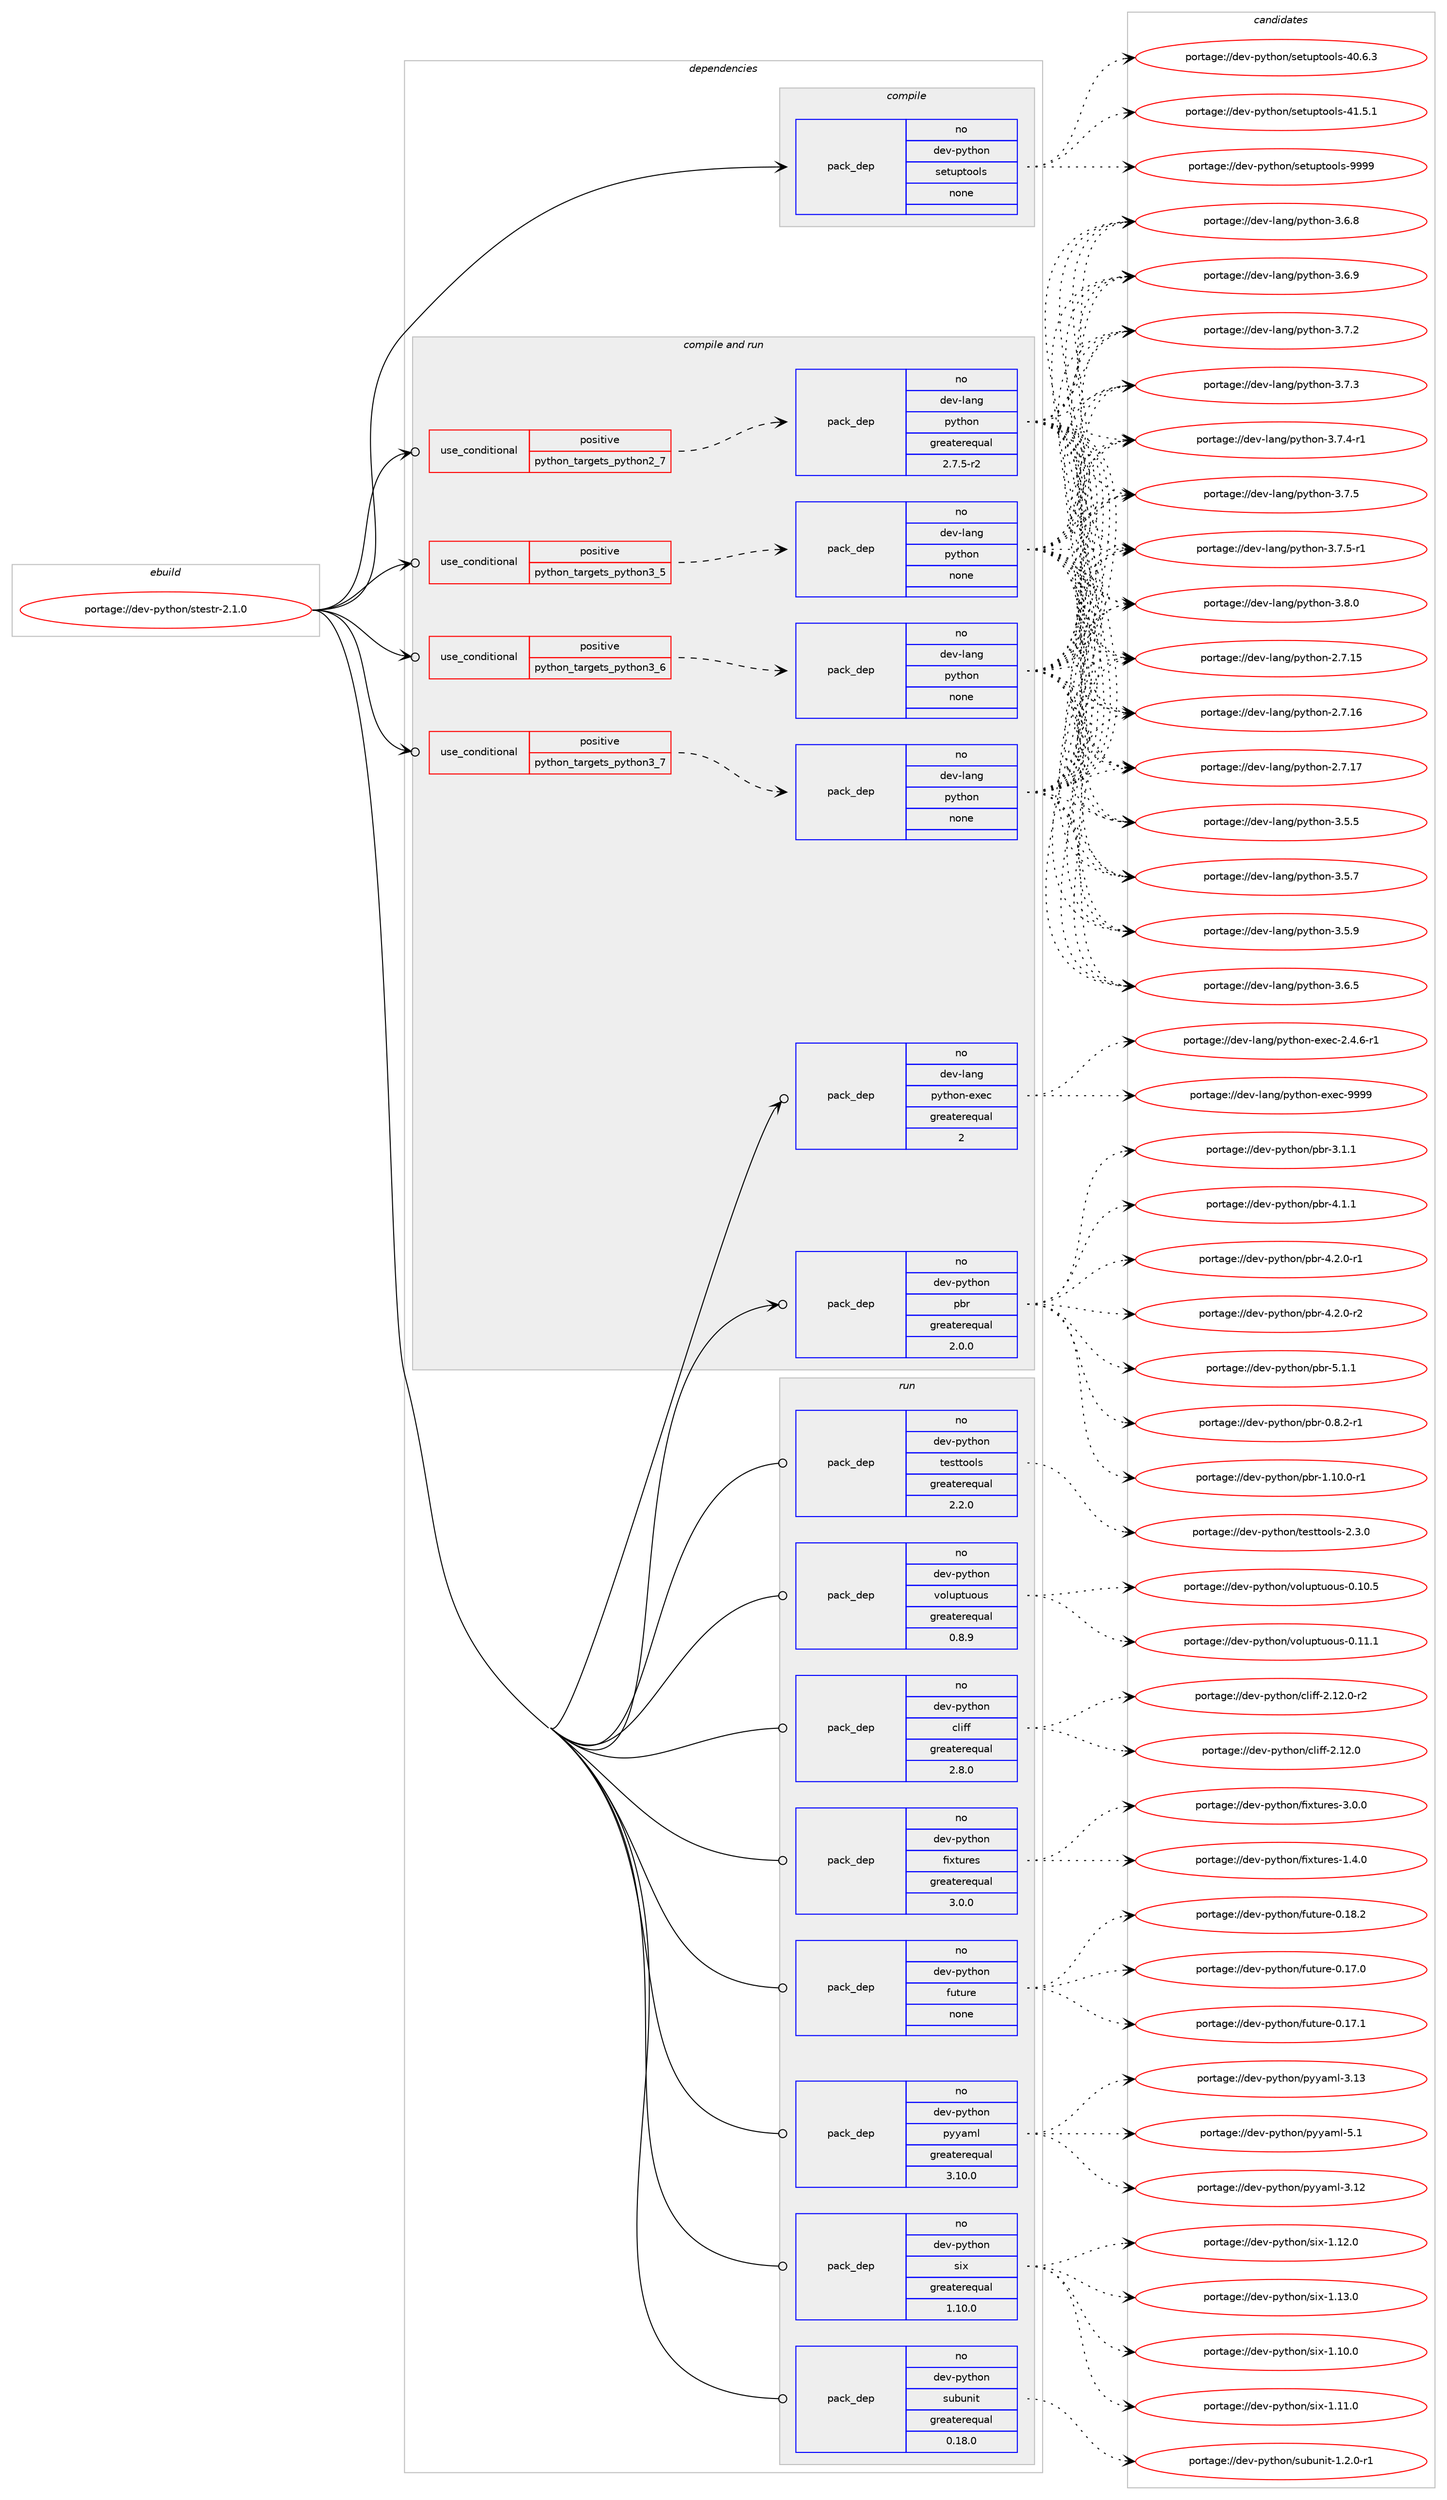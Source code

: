 digraph prolog {

# *************
# Graph options
# *************

newrank=true;
concentrate=true;
compound=true;
graph [rankdir=LR,fontname=Helvetica,fontsize=10,ranksep=1.5];#, ranksep=2.5, nodesep=0.2];
edge  [arrowhead=vee];
node  [fontname=Helvetica,fontsize=10];

# **********
# The ebuild
# **********

subgraph cluster_leftcol {
color=gray;
rank=same;
label=<<i>ebuild</i>>;
id [label="portage://dev-python/stestr-2.1.0", color=red, width=4, href="../dev-python/stestr-2.1.0.svg"];
}

# ****************
# The dependencies
# ****************

subgraph cluster_midcol {
color=gray;
label=<<i>dependencies</i>>;
subgraph cluster_compile {
fillcolor="#eeeeee";
style=filled;
label=<<i>compile</i>>;
subgraph pack131590 {
dependency174274 [label=<<TABLE BORDER="0" CELLBORDER="1" CELLSPACING="0" CELLPADDING="4" WIDTH="220"><TR><TD ROWSPAN="6" CELLPADDING="30">pack_dep</TD></TR><TR><TD WIDTH="110">no</TD></TR><TR><TD>dev-python</TD></TR><TR><TD>setuptools</TD></TR><TR><TD>none</TD></TR><TR><TD></TD></TR></TABLE>>, shape=none, color=blue];
}
id:e -> dependency174274:w [weight=20,style="solid",arrowhead="vee"];
}
subgraph cluster_compileandrun {
fillcolor="#eeeeee";
style=filled;
label=<<i>compile and run</i>>;
subgraph cond39281 {
dependency174275 [label=<<TABLE BORDER="0" CELLBORDER="1" CELLSPACING="0" CELLPADDING="4"><TR><TD ROWSPAN="3" CELLPADDING="10">use_conditional</TD></TR><TR><TD>positive</TD></TR><TR><TD>python_targets_python2_7</TD></TR></TABLE>>, shape=none, color=red];
subgraph pack131591 {
dependency174276 [label=<<TABLE BORDER="0" CELLBORDER="1" CELLSPACING="0" CELLPADDING="4" WIDTH="220"><TR><TD ROWSPAN="6" CELLPADDING="30">pack_dep</TD></TR><TR><TD WIDTH="110">no</TD></TR><TR><TD>dev-lang</TD></TR><TR><TD>python</TD></TR><TR><TD>greaterequal</TD></TR><TR><TD>2.7.5-r2</TD></TR></TABLE>>, shape=none, color=blue];
}
dependency174275:e -> dependency174276:w [weight=20,style="dashed",arrowhead="vee"];
}
id:e -> dependency174275:w [weight=20,style="solid",arrowhead="odotvee"];
subgraph cond39282 {
dependency174277 [label=<<TABLE BORDER="0" CELLBORDER="1" CELLSPACING="0" CELLPADDING="4"><TR><TD ROWSPAN="3" CELLPADDING="10">use_conditional</TD></TR><TR><TD>positive</TD></TR><TR><TD>python_targets_python3_5</TD></TR></TABLE>>, shape=none, color=red];
subgraph pack131592 {
dependency174278 [label=<<TABLE BORDER="0" CELLBORDER="1" CELLSPACING="0" CELLPADDING="4" WIDTH="220"><TR><TD ROWSPAN="6" CELLPADDING="30">pack_dep</TD></TR><TR><TD WIDTH="110">no</TD></TR><TR><TD>dev-lang</TD></TR><TR><TD>python</TD></TR><TR><TD>none</TD></TR><TR><TD></TD></TR></TABLE>>, shape=none, color=blue];
}
dependency174277:e -> dependency174278:w [weight=20,style="dashed",arrowhead="vee"];
}
id:e -> dependency174277:w [weight=20,style="solid",arrowhead="odotvee"];
subgraph cond39283 {
dependency174279 [label=<<TABLE BORDER="0" CELLBORDER="1" CELLSPACING="0" CELLPADDING="4"><TR><TD ROWSPAN="3" CELLPADDING="10">use_conditional</TD></TR><TR><TD>positive</TD></TR><TR><TD>python_targets_python3_6</TD></TR></TABLE>>, shape=none, color=red];
subgraph pack131593 {
dependency174280 [label=<<TABLE BORDER="0" CELLBORDER="1" CELLSPACING="0" CELLPADDING="4" WIDTH="220"><TR><TD ROWSPAN="6" CELLPADDING="30">pack_dep</TD></TR><TR><TD WIDTH="110">no</TD></TR><TR><TD>dev-lang</TD></TR><TR><TD>python</TD></TR><TR><TD>none</TD></TR><TR><TD></TD></TR></TABLE>>, shape=none, color=blue];
}
dependency174279:e -> dependency174280:w [weight=20,style="dashed",arrowhead="vee"];
}
id:e -> dependency174279:w [weight=20,style="solid",arrowhead="odotvee"];
subgraph cond39284 {
dependency174281 [label=<<TABLE BORDER="0" CELLBORDER="1" CELLSPACING="0" CELLPADDING="4"><TR><TD ROWSPAN="3" CELLPADDING="10">use_conditional</TD></TR><TR><TD>positive</TD></TR><TR><TD>python_targets_python3_7</TD></TR></TABLE>>, shape=none, color=red];
subgraph pack131594 {
dependency174282 [label=<<TABLE BORDER="0" CELLBORDER="1" CELLSPACING="0" CELLPADDING="4" WIDTH="220"><TR><TD ROWSPAN="6" CELLPADDING="30">pack_dep</TD></TR><TR><TD WIDTH="110">no</TD></TR><TR><TD>dev-lang</TD></TR><TR><TD>python</TD></TR><TR><TD>none</TD></TR><TR><TD></TD></TR></TABLE>>, shape=none, color=blue];
}
dependency174281:e -> dependency174282:w [weight=20,style="dashed",arrowhead="vee"];
}
id:e -> dependency174281:w [weight=20,style="solid",arrowhead="odotvee"];
subgraph pack131595 {
dependency174283 [label=<<TABLE BORDER="0" CELLBORDER="1" CELLSPACING="0" CELLPADDING="4" WIDTH="220"><TR><TD ROWSPAN="6" CELLPADDING="30">pack_dep</TD></TR><TR><TD WIDTH="110">no</TD></TR><TR><TD>dev-lang</TD></TR><TR><TD>python-exec</TD></TR><TR><TD>greaterequal</TD></TR><TR><TD>2</TD></TR></TABLE>>, shape=none, color=blue];
}
id:e -> dependency174283:w [weight=20,style="solid",arrowhead="odotvee"];
subgraph pack131596 {
dependency174284 [label=<<TABLE BORDER="0" CELLBORDER="1" CELLSPACING="0" CELLPADDING="4" WIDTH="220"><TR><TD ROWSPAN="6" CELLPADDING="30">pack_dep</TD></TR><TR><TD WIDTH="110">no</TD></TR><TR><TD>dev-python</TD></TR><TR><TD>pbr</TD></TR><TR><TD>greaterequal</TD></TR><TR><TD>2.0.0</TD></TR></TABLE>>, shape=none, color=blue];
}
id:e -> dependency174284:w [weight=20,style="solid",arrowhead="odotvee"];
}
subgraph cluster_run {
fillcolor="#eeeeee";
style=filled;
label=<<i>run</i>>;
subgraph pack131597 {
dependency174285 [label=<<TABLE BORDER="0" CELLBORDER="1" CELLSPACING="0" CELLPADDING="4" WIDTH="220"><TR><TD ROWSPAN="6" CELLPADDING="30">pack_dep</TD></TR><TR><TD WIDTH="110">no</TD></TR><TR><TD>dev-python</TD></TR><TR><TD>cliff</TD></TR><TR><TD>greaterequal</TD></TR><TR><TD>2.8.0</TD></TR></TABLE>>, shape=none, color=blue];
}
id:e -> dependency174285:w [weight=20,style="solid",arrowhead="odot"];
subgraph pack131598 {
dependency174286 [label=<<TABLE BORDER="0" CELLBORDER="1" CELLSPACING="0" CELLPADDING="4" WIDTH="220"><TR><TD ROWSPAN="6" CELLPADDING="30">pack_dep</TD></TR><TR><TD WIDTH="110">no</TD></TR><TR><TD>dev-python</TD></TR><TR><TD>fixtures</TD></TR><TR><TD>greaterequal</TD></TR><TR><TD>3.0.0</TD></TR></TABLE>>, shape=none, color=blue];
}
id:e -> dependency174286:w [weight=20,style="solid",arrowhead="odot"];
subgraph pack131599 {
dependency174287 [label=<<TABLE BORDER="0" CELLBORDER="1" CELLSPACING="0" CELLPADDING="4" WIDTH="220"><TR><TD ROWSPAN="6" CELLPADDING="30">pack_dep</TD></TR><TR><TD WIDTH="110">no</TD></TR><TR><TD>dev-python</TD></TR><TR><TD>future</TD></TR><TR><TD>none</TD></TR><TR><TD></TD></TR></TABLE>>, shape=none, color=blue];
}
id:e -> dependency174287:w [weight=20,style="solid",arrowhead="odot"];
subgraph pack131600 {
dependency174288 [label=<<TABLE BORDER="0" CELLBORDER="1" CELLSPACING="0" CELLPADDING="4" WIDTH="220"><TR><TD ROWSPAN="6" CELLPADDING="30">pack_dep</TD></TR><TR><TD WIDTH="110">no</TD></TR><TR><TD>dev-python</TD></TR><TR><TD>pyyaml</TD></TR><TR><TD>greaterequal</TD></TR><TR><TD>3.10.0</TD></TR></TABLE>>, shape=none, color=blue];
}
id:e -> dependency174288:w [weight=20,style="solid",arrowhead="odot"];
subgraph pack131601 {
dependency174289 [label=<<TABLE BORDER="0" CELLBORDER="1" CELLSPACING="0" CELLPADDING="4" WIDTH="220"><TR><TD ROWSPAN="6" CELLPADDING="30">pack_dep</TD></TR><TR><TD WIDTH="110">no</TD></TR><TR><TD>dev-python</TD></TR><TR><TD>six</TD></TR><TR><TD>greaterequal</TD></TR><TR><TD>1.10.0</TD></TR></TABLE>>, shape=none, color=blue];
}
id:e -> dependency174289:w [weight=20,style="solid",arrowhead="odot"];
subgraph pack131602 {
dependency174290 [label=<<TABLE BORDER="0" CELLBORDER="1" CELLSPACING="0" CELLPADDING="4" WIDTH="220"><TR><TD ROWSPAN="6" CELLPADDING="30">pack_dep</TD></TR><TR><TD WIDTH="110">no</TD></TR><TR><TD>dev-python</TD></TR><TR><TD>subunit</TD></TR><TR><TD>greaterequal</TD></TR><TR><TD>0.18.0</TD></TR></TABLE>>, shape=none, color=blue];
}
id:e -> dependency174290:w [weight=20,style="solid",arrowhead="odot"];
subgraph pack131603 {
dependency174291 [label=<<TABLE BORDER="0" CELLBORDER="1" CELLSPACING="0" CELLPADDING="4" WIDTH="220"><TR><TD ROWSPAN="6" CELLPADDING="30">pack_dep</TD></TR><TR><TD WIDTH="110">no</TD></TR><TR><TD>dev-python</TD></TR><TR><TD>testtools</TD></TR><TR><TD>greaterequal</TD></TR><TR><TD>2.2.0</TD></TR></TABLE>>, shape=none, color=blue];
}
id:e -> dependency174291:w [weight=20,style="solid",arrowhead="odot"];
subgraph pack131604 {
dependency174292 [label=<<TABLE BORDER="0" CELLBORDER="1" CELLSPACING="0" CELLPADDING="4" WIDTH="220"><TR><TD ROWSPAN="6" CELLPADDING="30">pack_dep</TD></TR><TR><TD WIDTH="110">no</TD></TR><TR><TD>dev-python</TD></TR><TR><TD>voluptuous</TD></TR><TR><TD>greaterequal</TD></TR><TR><TD>0.8.9</TD></TR></TABLE>>, shape=none, color=blue];
}
id:e -> dependency174292:w [weight=20,style="solid",arrowhead="odot"];
}
}

# **************
# The candidates
# **************

subgraph cluster_choices {
rank=same;
color=gray;
label=<<i>candidates</i>>;

subgraph choice131590 {
color=black;
nodesep=1;
choiceportage100101118451121211161041111104711510111611711211611111110811545524846544651 [label="portage://dev-python/setuptools-40.6.3", color=red, width=4,href="../dev-python/setuptools-40.6.3.svg"];
choiceportage100101118451121211161041111104711510111611711211611111110811545524946534649 [label="portage://dev-python/setuptools-41.5.1", color=red, width=4,href="../dev-python/setuptools-41.5.1.svg"];
choiceportage10010111845112121116104111110471151011161171121161111111081154557575757 [label="portage://dev-python/setuptools-9999", color=red, width=4,href="../dev-python/setuptools-9999.svg"];
dependency174274:e -> choiceportage100101118451121211161041111104711510111611711211611111110811545524846544651:w [style=dotted,weight="100"];
dependency174274:e -> choiceportage100101118451121211161041111104711510111611711211611111110811545524946534649:w [style=dotted,weight="100"];
dependency174274:e -> choiceportage10010111845112121116104111110471151011161171121161111111081154557575757:w [style=dotted,weight="100"];
}
subgraph choice131591 {
color=black;
nodesep=1;
choiceportage10010111845108971101034711212111610411111045504655464953 [label="portage://dev-lang/python-2.7.15", color=red, width=4,href="../dev-lang/python-2.7.15.svg"];
choiceportage10010111845108971101034711212111610411111045504655464954 [label="portage://dev-lang/python-2.7.16", color=red, width=4,href="../dev-lang/python-2.7.16.svg"];
choiceportage10010111845108971101034711212111610411111045504655464955 [label="portage://dev-lang/python-2.7.17", color=red, width=4,href="../dev-lang/python-2.7.17.svg"];
choiceportage100101118451089711010347112121116104111110455146534653 [label="portage://dev-lang/python-3.5.5", color=red, width=4,href="../dev-lang/python-3.5.5.svg"];
choiceportage100101118451089711010347112121116104111110455146534655 [label="portage://dev-lang/python-3.5.7", color=red, width=4,href="../dev-lang/python-3.5.7.svg"];
choiceportage100101118451089711010347112121116104111110455146534657 [label="portage://dev-lang/python-3.5.9", color=red, width=4,href="../dev-lang/python-3.5.9.svg"];
choiceportage100101118451089711010347112121116104111110455146544653 [label="portage://dev-lang/python-3.6.5", color=red, width=4,href="../dev-lang/python-3.6.5.svg"];
choiceportage100101118451089711010347112121116104111110455146544656 [label="portage://dev-lang/python-3.6.8", color=red, width=4,href="../dev-lang/python-3.6.8.svg"];
choiceportage100101118451089711010347112121116104111110455146544657 [label="portage://dev-lang/python-3.6.9", color=red, width=4,href="../dev-lang/python-3.6.9.svg"];
choiceportage100101118451089711010347112121116104111110455146554650 [label="portage://dev-lang/python-3.7.2", color=red, width=4,href="../dev-lang/python-3.7.2.svg"];
choiceportage100101118451089711010347112121116104111110455146554651 [label="portage://dev-lang/python-3.7.3", color=red, width=4,href="../dev-lang/python-3.7.3.svg"];
choiceportage1001011184510897110103471121211161041111104551465546524511449 [label="portage://dev-lang/python-3.7.4-r1", color=red, width=4,href="../dev-lang/python-3.7.4-r1.svg"];
choiceportage100101118451089711010347112121116104111110455146554653 [label="portage://dev-lang/python-3.7.5", color=red, width=4,href="../dev-lang/python-3.7.5.svg"];
choiceportage1001011184510897110103471121211161041111104551465546534511449 [label="portage://dev-lang/python-3.7.5-r1", color=red, width=4,href="../dev-lang/python-3.7.5-r1.svg"];
choiceportage100101118451089711010347112121116104111110455146564648 [label="portage://dev-lang/python-3.8.0", color=red, width=4,href="../dev-lang/python-3.8.0.svg"];
dependency174276:e -> choiceportage10010111845108971101034711212111610411111045504655464953:w [style=dotted,weight="100"];
dependency174276:e -> choiceportage10010111845108971101034711212111610411111045504655464954:w [style=dotted,weight="100"];
dependency174276:e -> choiceportage10010111845108971101034711212111610411111045504655464955:w [style=dotted,weight="100"];
dependency174276:e -> choiceportage100101118451089711010347112121116104111110455146534653:w [style=dotted,weight="100"];
dependency174276:e -> choiceportage100101118451089711010347112121116104111110455146534655:w [style=dotted,weight="100"];
dependency174276:e -> choiceportage100101118451089711010347112121116104111110455146534657:w [style=dotted,weight="100"];
dependency174276:e -> choiceportage100101118451089711010347112121116104111110455146544653:w [style=dotted,weight="100"];
dependency174276:e -> choiceportage100101118451089711010347112121116104111110455146544656:w [style=dotted,weight="100"];
dependency174276:e -> choiceportage100101118451089711010347112121116104111110455146544657:w [style=dotted,weight="100"];
dependency174276:e -> choiceportage100101118451089711010347112121116104111110455146554650:w [style=dotted,weight="100"];
dependency174276:e -> choiceportage100101118451089711010347112121116104111110455146554651:w [style=dotted,weight="100"];
dependency174276:e -> choiceportage1001011184510897110103471121211161041111104551465546524511449:w [style=dotted,weight="100"];
dependency174276:e -> choiceportage100101118451089711010347112121116104111110455146554653:w [style=dotted,weight="100"];
dependency174276:e -> choiceportage1001011184510897110103471121211161041111104551465546534511449:w [style=dotted,weight="100"];
dependency174276:e -> choiceportage100101118451089711010347112121116104111110455146564648:w [style=dotted,weight="100"];
}
subgraph choice131592 {
color=black;
nodesep=1;
choiceportage10010111845108971101034711212111610411111045504655464953 [label="portage://dev-lang/python-2.7.15", color=red, width=4,href="../dev-lang/python-2.7.15.svg"];
choiceportage10010111845108971101034711212111610411111045504655464954 [label="portage://dev-lang/python-2.7.16", color=red, width=4,href="../dev-lang/python-2.7.16.svg"];
choiceportage10010111845108971101034711212111610411111045504655464955 [label="portage://dev-lang/python-2.7.17", color=red, width=4,href="../dev-lang/python-2.7.17.svg"];
choiceportage100101118451089711010347112121116104111110455146534653 [label="portage://dev-lang/python-3.5.5", color=red, width=4,href="../dev-lang/python-3.5.5.svg"];
choiceportage100101118451089711010347112121116104111110455146534655 [label="portage://dev-lang/python-3.5.7", color=red, width=4,href="../dev-lang/python-3.5.7.svg"];
choiceportage100101118451089711010347112121116104111110455146534657 [label="portage://dev-lang/python-3.5.9", color=red, width=4,href="../dev-lang/python-3.5.9.svg"];
choiceportage100101118451089711010347112121116104111110455146544653 [label="portage://dev-lang/python-3.6.5", color=red, width=4,href="../dev-lang/python-3.6.5.svg"];
choiceportage100101118451089711010347112121116104111110455146544656 [label="portage://dev-lang/python-3.6.8", color=red, width=4,href="../dev-lang/python-3.6.8.svg"];
choiceportage100101118451089711010347112121116104111110455146544657 [label="portage://dev-lang/python-3.6.9", color=red, width=4,href="../dev-lang/python-3.6.9.svg"];
choiceportage100101118451089711010347112121116104111110455146554650 [label="portage://dev-lang/python-3.7.2", color=red, width=4,href="../dev-lang/python-3.7.2.svg"];
choiceportage100101118451089711010347112121116104111110455146554651 [label="portage://dev-lang/python-3.7.3", color=red, width=4,href="../dev-lang/python-3.7.3.svg"];
choiceportage1001011184510897110103471121211161041111104551465546524511449 [label="portage://dev-lang/python-3.7.4-r1", color=red, width=4,href="../dev-lang/python-3.7.4-r1.svg"];
choiceportage100101118451089711010347112121116104111110455146554653 [label="portage://dev-lang/python-3.7.5", color=red, width=4,href="../dev-lang/python-3.7.5.svg"];
choiceportage1001011184510897110103471121211161041111104551465546534511449 [label="portage://dev-lang/python-3.7.5-r1", color=red, width=4,href="../dev-lang/python-3.7.5-r1.svg"];
choiceportage100101118451089711010347112121116104111110455146564648 [label="portage://dev-lang/python-3.8.0", color=red, width=4,href="../dev-lang/python-3.8.0.svg"];
dependency174278:e -> choiceportage10010111845108971101034711212111610411111045504655464953:w [style=dotted,weight="100"];
dependency174278:e -> choiceportage10010111845108971101034711212111610411111045504655464954:w [style=dotted,weight="100"];
dependency174278:e -> choiceportage10010111845108971101034711212111610411111045504655464955:w [style=dotted,weight="100"];
dependency174278:e -> choiceportage100101118451089711010347112121116104111110455146534653:w [style=dotted,weight="100"];
dependency174278:e -> choiceportage100101118451089711010347112121116104111110455146534655:w [style=dotted,weight="100"];
dependency174278:e -> choiceportage100101118451089711010347112121116104111110455146534657:w [style=dotted,weight="100"];
dependency174278:e -> choiceportage100101118451089711010347112121116104111110455146544653:w [style=dotted,weight="100"];
dependency174278:e -> choiceportage100101118451089711010347112121116104111110455146544656:w [style=dotted,weight="100"];
dependency174278:e -> choiceportage100101118451089711010347112121116104111110455146544657:w [style=dotted,weight="100"];
dependency174278:e -> choiceportage100101118451089711010347112121116104111110455146554650:w [style=dotted,weight="100"];
dependency174278:e -> choiceportage100101118451089711010347112121116104111110455146554651:w [style=dotted,weight="100"];
dependency174278:e -> choiceportage1001011184510897110103471121211161041111104551465546524511449:w [style=dotted,weight="100"];
dependency174278:e -> choiceportage100101118451089711010347112121116104111110455146554653:w [style=dotted,weight="100"];
dependency174278:e -> choiceportage1001011184510897110103471121211161041111104551465546534511449:w [style=dotted,weight="100"];
dependency174278:e -> choiceportage100101118451089711010347112121116104111110455146564648:w [style=dotted,weight="100"];
}
subgraph choice131593 {
color=black;
nodesep=1;
choiceportage10010111845108971101034711212111610411111045504655464953 [label="portage://dev-lang/python-2.7.15", color=red, width=4,href="../dev-lang/python-2.7.15.svg"];
choiceportage10010111845108971101034711212111610411111045504655464954 [label="portage://dev-lang/python-2.7.16", color=red, width=4,href="../dev-lang/python-2.7.16.svg"];
choiceportage10010111845108971101034711212111610411111045504655464955 [label="portage://dev-lang/python-2.7.17", color=red, width=4,href="../dev-lang/python-2.7.17.svg"];
choiceportage100101118451089711010347112121116104111110455146534653 [label="portage://dev-lang/python-3.5.5", color=red, width=4,href="../dev-lang/python-3.5.5.svg"];
choiceportage100101118451089711010347112121116104111110455146534655 [label="portage://dev-lang/python-3.5.7", color=red, width=4,href="../dev-lang/python-3.5.7.svg"];
choiceportage100101118451089711010347112121116104111110455146534657 [label="portage://dev-lang/python-3.5.9", color=red, width=4,href="../dev-lang/python-3.5.9.svg"];
choiceportage100101118451089711010347112121116104111110455146544653 [label="portage://dev-lang/python-3.6.5", color=red, width=4,href="../dev-lang/python-3.6.5.svg"];
choiceportage100101118451089711010347112121116104111110455146544656 [label="portage://dev-lang/python-3.6.8", color=red, width=4,href="../dev-lang/python-3.6.8.svg"];
choiceportage100101118451089711010347112121116104111110455146544657 [label="portage://dev-lang/python-3.6.9", color=red, width=4,href="../dev-lang/python-3.6.9.svg"];
choiceportage100101118451089711010347112121116104111110455146554650 [label="portage://dev-lang/python-3.7.2", color=red, width=4,href="../dev-lang/python-3.7.2.svg"];
choiceportage100101118451089711010347112121116104111110455146554651 [label="portage://dev-lang/python-3.7.3", color=red, width=4,href="../dev-lang/python-3.7.3.svg"];
choiceportage1001011184510897110103471121211161041111104551465546524511449 [label="portage://dev-lang/python-3.7.4-r1", color=red, width=4,href="../dev-lang/python-3.7.4-r1.svg"];
choiceportage100101118451089711010347112121116104111110455146554653 [label="portage://dev-lang/python-3.7.5", color=red, width=4,href="../dev-lang/python-3.7.5.svg"];
choiceportage1001011184510897110103471121211161041111104551465546534511449 [label="portage://dev-lang/python-3.7.5-r1", color=red, width=4,href="../dev-lang/python-3.7.5-r1.svg"];
choiceportage100101118451089711010347112121116104111110455146564648 [label="portage://dev-lang/python-3.8.0", color=red, width=4,href="../dev-lang/python-3.8.0.svg"];
dependency174280:e -> choiceportage10010111845108971101034711212111610411111045504655464953:w [style=dotted,weight="100"];
dependency174280:e -> choiceportage10010111845108971101034711212111610411111045504655464954:w [style=dotted,weight="100"];
dependency174280:e -> choiceportage10010111845108971101034711212111610411111045504655464955:w [style=dotted,weight="100"];
dependency174280:e -> choiceportage100101118451089711010347112121116104111110455146534653:w [style=dotted,weight="100"];
dependency174280:e -> choiceportage100101118451089711010347112121116104111110455146534655:w [style=dotted,weight="100"];
dependency174280:e -> choiceportage100101118451089711010347112121116104111110455146534657:w [style=dotted,weight="100"];
dependency174280:e -> choiceportage100101118451089711010347112121116104111110455146544653:w [style=dotted,weight="100"];
dependency174280:e -> choiceportage100101118451089711010347112121116104111110455146544656:w [style=dotted,weight="100"];
dependency174280:e -> choiceportage100101118451089711010347112121116104111110455146544657:w [style=dotted,weight="100"];
dependency174280:e -> choiceportage100101118451089711010347112121116104111110455146554650:w [style=dotted,weight="100"];
dependency174280:e -> choiceportage100101118451089711010347112121116104111110455146554651:w [style=dotted,weight="100"];
dependency174280:e -> choiceportage1001011184510897110103471121211161041111104551465546524511449:w [style=dotted,weight="100"];
dependency174280:e -> choiceportage100101118451089711010347112121116104111110455146554653:w [style=dotted,weight="100"];
dependency174280:e -> choiceportage1001011184510897110103471121211161041111104551465546534511449:w [style=dotted,weight="100"];
dependency174280:e -> choiceportage100101118451089711010347112121116104111110455146564648:w [style=dotted,weight="100"];
}
subgraph choice131594 {
color=black;
nodesep=1;
choiceportage10010111845108971101034711212111610411111045504655464953 [label="portage://dev-lang/python-2.7.15", color=red, width=4,href="../dev-lang/python-2.7.15.svg"];
choiceportage10010111845108971101034711212111610411111045504655464954 [label="portage://dev-lang/python-2.7.16", color=red, width=4,href="../dev-lang/python-2.7.16.svg"];
choiceportage10010111845108971101034711212111610411111045504655464955 [label="portage://dev-lang/python-2.7.17", color=red, width=4,href="../dev-lang/python-2.7.17.svg"];
choiceportage100101118451089711010347112121116104111110455146534653 [label="portage://dev-lang/python-3.5.5", color=red, width=4,href="../dev-lang/python-3.5.5.svg"];
choiceportage100101118451089711010347112121116104111110455146534655 [label="portage://dev-lang/python-3.5.7", color=red, width=4,href="../dev-lang/python-3.5.7.svg"];
choiceportage100101118451089711010347112121116104111110455146534657 [label="portage://dev-lang/python-3.5.9", color=red, width=4,href="../dev-lang/python-3.5.9.svg"];
choiceportage100101118451089711010347112121116104111110455146544653 [label="portage://dev-lang/python-3.6.5", color=red, width=4,href="../dev-lang/python-3.6.5.svg"];
choiceportage100101118451089711010347112121116104111110455146544656 [label="portage://dev-lang/python-3.6.8", color=red, width=4,href="../dev-lang/python-3.6.8.svg"];
choiceportage100101118451089711010347112121116104111110455146544657 [label="portage://dev-lang/python-3.6.9", color=red, width=4,href="../dev-lang/python-3.6.9.svg"];
choiceportage100101118451089711010347112121116104111110455146554650 [label="portage://dev-lang/python-3.7.2", color=red, width=4,href="../dev-lang/python-3.7.2.svg"];
choiceportage100101118451089711010347112121116104111110455146554651 [label="portage://dev-lang/python-3.7.3", color=red, width=4,href="../dev-lang/python-3.7.3.svg"];
choiceportage1001011184510897110103471121211161041111104551465546524511449 [label="portage://dev-lang/python-3.7.4-r1", color=red, width=4,href="../dev-lang/python-3.7.4-r1.svg"];
choiceportage100101118451089711010347112121116104111110455146554653 [label="portage://dev-lang/python-3.7.5", color=red, width=4,href="../dev-lang/python-3.7.5.svg"];
choiceportage1001011184510897110103471121211161041111104551465546534511449 [label="portage://dev-lang/python-3.7.5-r1", color=red, width=4,href="../dev-lang/python-3.7.5-r1.svg"];
choiceportage100101118451089711010347112121116104111110455146564648 [label="portage://dev-lang/python-3.8.0", color=red, width=4,href="../dev-lang/python-3.8.0.svg"];
dependency174282:e -> choiceportage10010111845108971101034711212111610411111045504655464953:w [style=dotted,weight="100"];
dependency174282:e -> choiceportage10010111845108971101034711212111610411111045504655464954:w [style=dotted,weight="100"];
dependency174282:e -> choiceportage10010111845108971101034711212111610411111045504655464955:w [style=dotted,weight="100"];
dependency174282:e -> choiceportage100101118451089711010347112121116104111110455146534653:w [style=dotted,weight="100"];
dependency174282:e -> choiceportage100101118451089711010347112121116104111110455146534655:w [style=dotted,weight="100"];
dependency174282:e -> choiceportage100101118451089711010347112121116104111110455146534657:w [style=dotted,weight="100"];
dependency174282:e -> choiceportage100101118451089711010347112121116104111110455146544653:w [style=dotted,weight="100"];
dependency174282:e -> choiceportage100101118451089711010347112121116104111110455146544656:w [style=dotted,weight="100"];
dependency174282:e -> choiceportage100101118451089711010347112121116104111110455146544657:w [style=dotted,weight="100"];
dependency174282:e -> choiceportage100101118451089711010347112121116104111110455146554650:w [style=dotted,weight="100"];
dependency174282:e -> choiceportage100101118451089711010347112121116104111110455146554651:w [style=dotted,weight="100"];
dependency174282:e -> choiceportage1001011184510897110103471121211161041111104551465546524511449:w [style=dotted,weight="100"];
dependency174282:e -> choiceportage100101118451089711010347112121116104111110455146554653:w [style=dotted,weight="100"];
dependency174282:e -> choiceportage1001011184510897110103471121211161041111104551465546534511449:w [style=dotted,weight="100"];
dependency174282:e -> choiceportage100101118451089711010347112121116104111110455146564648:w [style=dotted,weight="100"];
}
subgraph choice131595 {
color=black;
nodesep=1;
choiceportage10010111845108971101034711212111610411111045101120101994550465246544511449 [label="portage://dev-lang/python-exec-2.4.6-r1", color=red, width=4,href="../dev-lang/python-exec-2.4.6-r1.svg"];
choiceportage10010111845108971101034711212111610411111045101120101994557575757 [label="portage://dev-lang/python-exec-9999", color=red, width=4,href="../dev-lang/python-exec-9999.svg"];
dependency174283:e -> choiceportage10010111845108971101034711212111610411111045101120101994550465246544511449:w [style=dotted,weight="100"];
dependency174283:e -> choiceportage10010111845108971101034711212111610411111045101120101994557575757:w [style=dotted,weight="100"];
}
subgraph choice131596 {
color=black;
nodesep=1;
choiceportage1001011184511212111610411111047112981144548465646504511449 [label="portage://dev-python/pbr-0.8.2-r1", color=red, width=4,href="../dev-python/pbr-0.8.2-r1.svg"];
choiceportage100101118451121211161041111104711298114454946494846484511449 [label="portage://dev-python/pbr-1.10.0-r1", color=red, width=4,href="../dev-python/pbr-1.10.0-r1.svg"];
choiceportage100101118451121211161041111104711298114455146494649 [label="portage://dev-python/pbr-3.1.1", color=red, width=4,href="../dev-python/pbr-3.1.1.svg"];
choiceportage100101118451121211161041111104711298114455246494649 [label="portage://dev-python/pbr-4.1.1", color=red, width=4,href="../dev-python/pbr-4.1.1.svg"];
choiceportage1001011184511212111610411111047112981144552465046484511449 [label="portage://dev-python/pbr-4.2.0-r1", color=red, width=4,href="../dev-python/pbr-4.2.0-r1.svg"];
choiceportage1001011184511212111610411111047112981144552465046484511450 [label="portage://dev-python/pbr-4.2.0-r2", color=red, width=4,href="../dev-python/pbr-4.2.0-r2.svg"];
choiceportage100101118451121211161041111104711298114455346494649 [label="portage://dev-python/pbr-5.1.1", color=red, width=4,href="../dev-python/pbr-5.1.1.svg"];
dependency174284:e -> choiceportage1001011184511212111610411111047112981144548465646504511449:w [style=dotted,weight="100"];
dependency174284:e -> choiceportage100101118451121211161041111104711298114454946494846484511449:w [style=dotted,weight="100"];
dependency174284:e -> choiceportage100101118451121211161041111104711298114455146494649:w [style=dotted,weight="100"];
dependency174284:e -> choiceportage100101118451121211161041111104711298114455246494649:w [style=dotted,weight="100"];
dependency174284:e -> choiceportage1001011184511212111610411111047112981144552465046484511449:w [style=dotted,weight="100"];
dependency174284:e -> choiceportage1001011184511212111610411111047112981144552465046484511450:w [style=dotted,weight="100"];
dependency174284:e -> choiceportage100101118451121211161041111104711298114455346494649:w [style=dotted,weight="100"];
}
subgraph choice131597 {
color=black;
nodesep=1;
choiceportage10010111845112121116104111110479910810510210245504649504648 [label="portage://dev-python/cliff-2.12.0", color=red, width=4,href="../dev-python/cliff-2.12.0.svg"];
choiceportage100101118451121211161041111104799108105102102455046495046484511450 [label="portage://dev-python/cliff-2.12.0-r2", color=red, width=4,href="../dev-python/cliff-2.12.0-r2.svg"];
dependency174285:e -> choiceportage10010111845112121116104111110479910810510210245504649504648:w [style=dotted,weight="100"];
dependency174285:e -> choiceportage100101118451121211161041111104799108105102102455046495046484511450:w [style=dotted,weight="100"];
}
subgraph choice131598 {
color=black;
nodesep=1;
choiceportage1001011184511212111610411111047102105120116117114101115454946524648 [label="portage://dev-python/fixtures-1.4.0", color=red, width=4,href="../dev-python/fixtures-1.4.0.svg"];
choiceportage1001011184511212111610411111047102105120116117114101115455146484648 [label="portage://dev-python/fixtures-3.0.0", color=red, width=4,href="../dev-python/fixtures-3.0.0.svg"];
dependency174286:e -> choiceportage1001011184511212111610411111047102105120116117114101115454946524648:w [style=dotted,weight="100"];
dependency174286:e -> choiceportage1001011184511212111610411111047102105120116117114101115455146484648:w [style=dotted,weight="100"];
}
subgraph choice131599 {
color=black;
nodesep=1;
choiceportage100101118451121211161041111104710211711611711410145484649554648 [label="portage://dev-python/future-0.17.0", color=red, width=4,href="../dev-python/future-0.17.0.svg"];
choiceportage100101118451121211161041111104710211711611711410145484649554649 [label="portage://dev-python/future-0.17.1", color=red, width=4,href="../dev-python/future-0.17.1.svg"];
choiceportage100101118451121211161041111104710211711611711410145484649564650 [label="portage://dev-python/future-0.18.2", color=red, width=4,href="../dev-python/future-0.18.2.svg"];
dependency174287:e -> choiceportage100101118451121211161041111104710211711611711410145484649554648:w [style=dotted,weight="100"];
dependency174287:e -> choiceportage100101118451121211161041111104710211711611711410145484649554649:w [style=dotted,weight="100"];
dependency174287:e -> choiceportage100101118451121211161041111104710211711611711410145484649564650:w [style=dotted,weight="100"];
}
subgraph choice131600 {
color=black;
nodesep=1;
choiceportage1001011184511212111610411111047112121121971091084551464950 [label="portage://dev-python/pyyaml-3.12", color=red, width=4,href="../dev-python/pyyaml-3.12.svg"];
choiceportage1001011184511212111610411111047112121121971091084551464951 [label="portage://dev-python/pyyaml-3.13", color=red, width=4,href="../dev-python/pyyaml-3.13.svg"];
choiceportage10010111845112121116104111110471121211219710910845534649 [label="portage://dev-python/pyyaml-5.1", color=red, width=4,href="../dev-python/pyyaml-5.1.svg"];
dependency174288:e -> choiceportage1001011184511212111610411111047112121121971091084551464950:w [style=dotted,weight="100"];
dependency174288:e -> choiceportage1001011184511212111610411111047112121121971091084551464951:w [style=dotted,weight="100"];
dependency174288:e -> choiceportage10010111845112121116104111110471121211219710910845534649:w [style=dotted,weight="100"];
}
subgraph choice131601 {
color=black;
nodesep=1;
choiceportage100101118451121211161041111104711510512045494649484648 [label="portage://dev-python/six-1.10.0", color=red, width=4,href="../dev-python/six-1.10.0.svg"];
choiceportage100101118451121211161041111104711510512045494649494648 [label="portage://dev-python/six-1.11.0", color=red, width=4,href="../dev-python/six-1.11.0.svg"];
choiceportage100101118451121211161041111104711510512045494649504648 [label="portage://dev-python/six-1.12.0", color=red, width=4,href="../dev-python/six-1.12.0.svg"];
choiceportage100101118451121211161041111104711510512045494649514648 [label="portage://dev-python/six-1.13.0", color=red, width=4,href="../dev-python/six-1.13.0.svg"];
dependency174289:e -> choiceportage100101118451121211161041111104711510512045494649484648:w [style=dotted,weight="100"];
dependency174289:e -> choiceportage100101118451121211161041111104711510512045494649494648:w [style=dotted,weight="100"];
dependency174289:e -> choiceportage100101118451121211161041111104711510512045494649504648:w [style=dotted,weight="100"];
dependency174289:e -> choiceportage100101118451121211161041111104711510512045494649514648:w [style=dotted,weight="100"];
}
subgraph choice131602 {
color=black;
nodesep=1;
choiceportage1001011184511212111610411111047115117981171101051164549465046484511449 [label="portage://dev-python/subunit-1.2.0-r1", color=red, width=4,href="../dev-python/subunit-1.2.0-r1.svg"];
dependency174290:e -> choiceportage1001011184511212111610411111047115117981171101051164549465046484511449:w [style=dotted,weight="100"];
}
subgraph choice131603 {
color=black;
nodesep=1;
choiceportage1001011184511212111610411111047116101115116116111111108115455046514648 [label="portage://dev-python/testtools-2.3.0", color=red, width=4,href="../dev-python/testtools-2.3.0.svg"];
dependency174291:e -> choiceportage1001011184511212111610411111047116101115116116111111108115455046514648:w [style=dotted,weight="100"];
}
subgraph choice131604 {
color=black;
nodesep=1;
choiceportage100101118451121211161041111104711811110811711211611711111711545484649484653 [label="portage://dev-python/voluptuous-0.10.5", color=red, width=4,href="../dev-python/voluptuous-0.10.5.svg"];
choiceportage100101118451121211161041111104711811110811711211611711111711545484649494649 [label="portage://dev-python/voluptuous-0.11.1", color=red, width=4,href="../dev-python/voluptuous-0.11.1.svg"];
dependency174292:e -> choiceportage100101118451121211161041111104711811110811711211611711111711545484649484653:w [style=dotted,weight="100"];
dependency174292:e -> choiceportage100101118451121211161041111104711811110811711211611711111711545484649494649:w [style=dotted,weight="100"];
}
}

}

